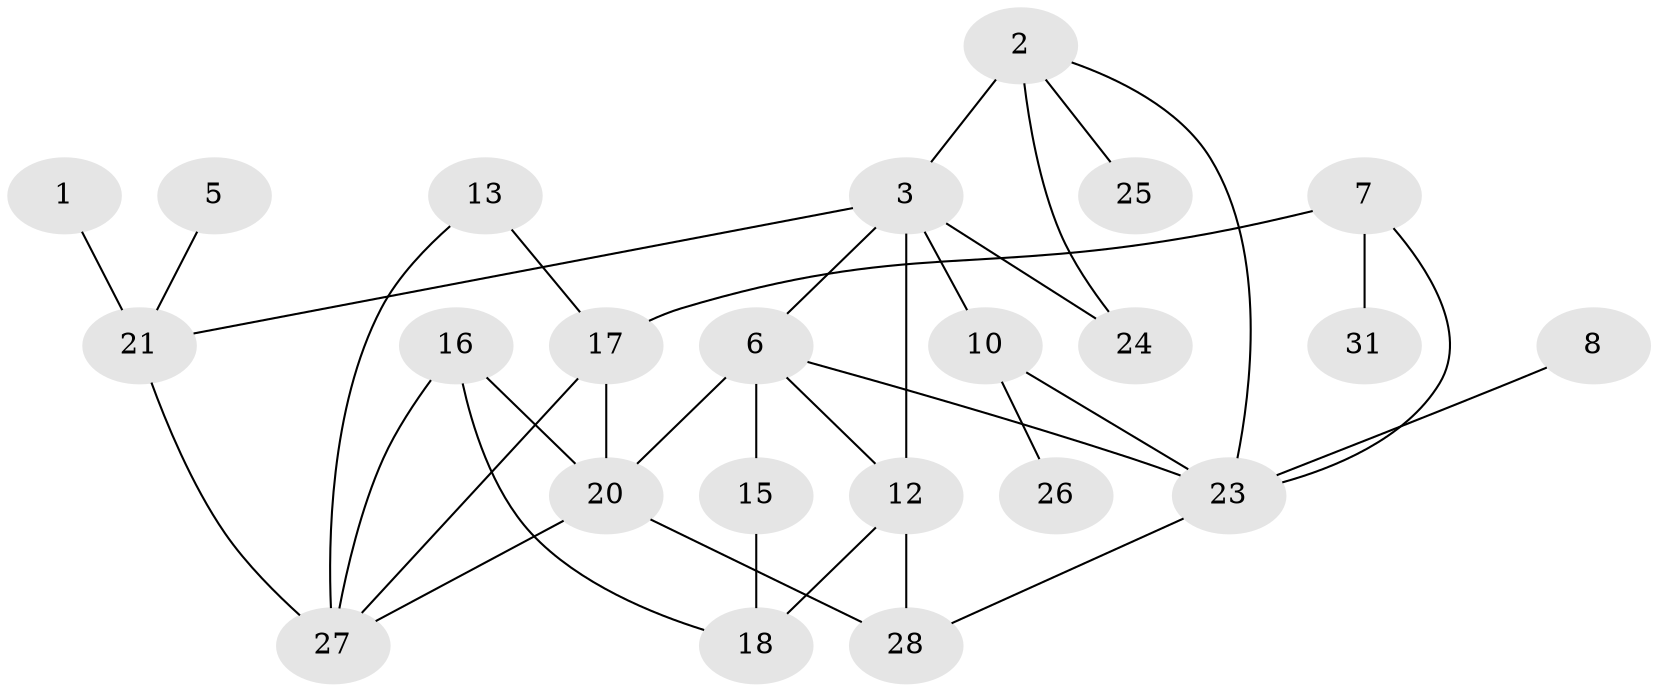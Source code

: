 // original degree distribution, {2: 0.35526315789473684, 6: 0.02631578947368421, 0: 0.09210526315789473, 4: 0.05263157894736842, 3: 0.15789473684210525, 1: 0.25, 5: 0.06578947368421052}
// Generated by graph-tools (version 1.1) at 2025/48/03/04/25 22:48:08]
// undirected, 23 vertices, 35 edges
graph export_dot {
  node [color=gray90,style=filled];
  1;
  2;
  3;
  5;
  6;
  7;
  8;
  10;
  12;
  13;
  15;
  16;
  17;
  18;
  20;
  21;
  23;
  24;
  25;
  26;
  27;
  28;
  31;
  1 -- 21 [weight=1.0];
  2 -- 3 [weight=2.0];
  2 -- 23 [weight=1.0];
  2 -- 24 [weight=1.0];
  2 -- 25 [weight=1.0];
  3 -- 6 [weight=3.0];
  3 -- 10 [weight=3.0];
  3 -- 12 [weight=1.0];
  3 -- 21 [weight=1.0];
  3 -- 24 [weight=1.0];
  5 -- 21 [weight=1.0];
  6 -- 12 [weight=1.0];
  6 -- 15 [weight=1.0];
  6 -- 20 [weight=1.0];
  6 -- 23 [weight=1.0];
  7 -- 17 [weight=1.0];
  7 -- 23 [weight=1.0];
  7 -- 31 [weight=1.0];
  8 -- 23 [weight=1.0];
  10 -- 23 [weight=1.0];
  10 -- 26 [weight=1.0];
  12 -- 18 [weight=1.0];
  12 -- 28 [weight=1.0];
  13 -- 17 [weight=1.0];
  13 -- 27 [weight=1.0];
  15 -- 18 [weight=2.0];
  16 -- 18 [weight=1.0];
  16 -- 20 [weight=1.0];
  16 -- 27 [weight=1.0];
  17 -- 20 [weight=1.0];
  17 -- 27 [weight=1.0];
  20 -- 27 [weight=1.0];
  20 -- 28 [weight=1.0];
  21 -- 27 [weight=1.0];
  23 -- 28 [weight=1.0];
}
